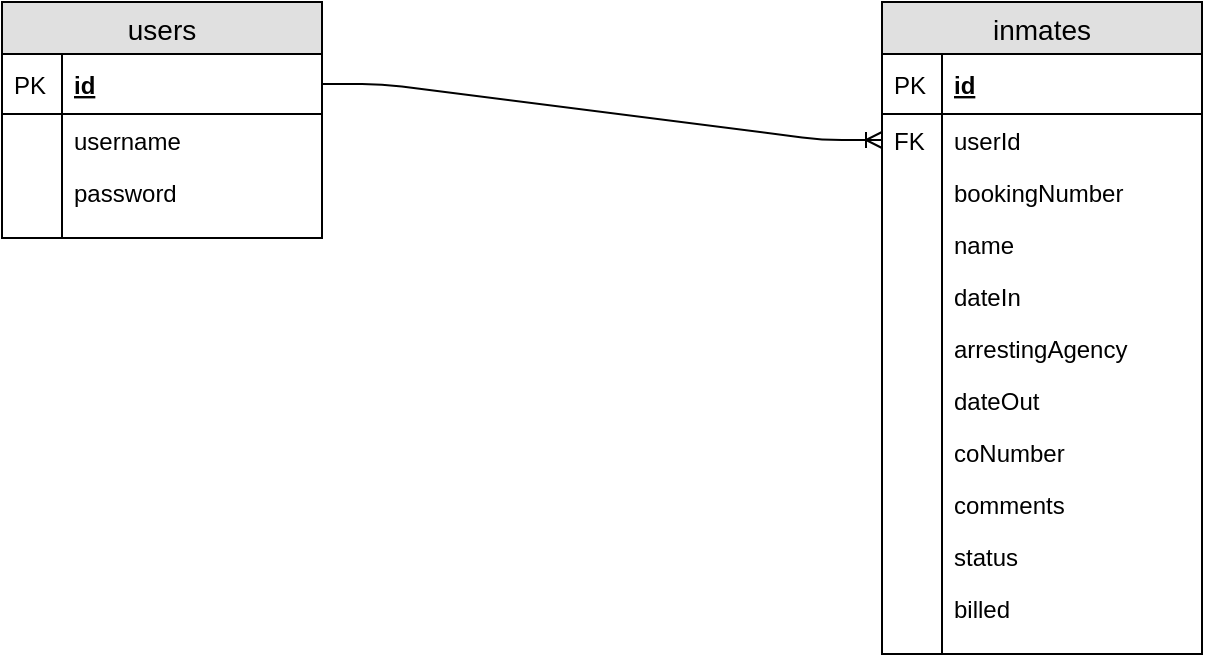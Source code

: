 <mxfile version="12.1.0" type="github" pages="1"><diagram id="BFteV822ZQREHIiYgqze" name="Page-1"><mxGraphModel dx="1094" dy="419" grid="1" gridSize="10" guides="1" tooltips="1" connect="1" arrows="1" fold="1" page="1" pageScale="1" pageWidth="850" pageHeight="1100" math="0" shadow="0"><root><mxCell id="0"/><mxCell id="1" parent="0"/><mxCell id="ht3R-z21S9EMWiLsg80p-1" value="users" style="swimlane;fontStyle=0;childLayout=stackLayout;horizontal=1;startSize=26;fillColor=#e0e0e0;horizontalStack=0;resizeParent=1;resizeParentMax=0;resizeLast=0;collapsible=1;marginBottom=0;swimlaneFillColor=#ffffff;align=center;fontSize=14;" parent="1" vertex="1"><mxGeometry x="120" y="40" width="160" height="118" as="geometry"/></mxCell><mxCell id="ht3R-z21S9EMWiLsg80p-2" value="id" style="shape=partialRectangle;top=0;left=0;right=0;bottom=1;align=left;verticalAlign=middle;fillColor=none;spacingLeft=34;spacingRight=4;overflow=hidden;rotatable=0;points=[[0,0.5],[1,0.5]];portConstraint=eastwest;dropTarget=0;fontStyle=5;fontSize=12;" parent="ht3R-z21S9EMWiLsg80p-1" vertex="1"><mxGeometry y="26" width="160" height="30" as="geometry"/></mxCell><mxCell id="ht3R-z21S9EMWiLsg80p-3" value="PK" style="shape=partialRectangle;top=0;left=0;bottom=0;fillColor=none;align=left;verticalAlign=middle;spacingLeft=4;spacingRight=4;overflow=hidden;rotatable=0;points=[];portConstraint=eastwest;part=1;fontSize=12;" parent="ht3R-z21S9EMWiLsg80p-2" vertex="1" connectable="0"><mxGeometry width="30" height="30" as="geometry"/></mxCell><mxCell id="ht3R-z21S9EMWiLsg80p-33" value="username" style="shape=partialRectangle;top=0;left=0;right=0;bottom=0;align=left;verticalAlign=top;fillColor=none;spacingLeft=34;spacingRight=4;overflow=hidden;rotatable=0;points=[[0,0.5],[1,0.5]];portConstraint=eastwest;dropTarget=0;fontSize=12;" parent="ht3R-z21S9EMWiLsg80p-1" vertex="1"><mxGeometry y="56" width="160" height="26" as="geometry"/></mxCell><mxCell id="ht3R-z21S9EMWiLsg80p-34" value="" style="shape=partialRectangle;top=0;left=0;bottom=0;fillColor=none;align=left;verticalAlign=top;spacingLeft=4;spacingRight=4;overflow=hidden;rotatable=0;points=[];portConstraint=eastwest;part=1;fontSize=12;" parent="ht3R-z21S9EMWiLsg80p-33" vertex="1" connectable="0"><mxGeometry width="30" height="26" as="geometry"/></mxCell><mxCell id="ht3R-z21S9EMWiLsg80p-35" value="password" style="shape=partialRectangle;top=0;left=0;right=0;bottom=0;align=left;verticalAlign=top;fillColor=none;spacingLeft=34;spacingRight=4;overflow=hidden;rotatable=0;points=[[0,0.5],[1,0.5]];portConstraint=eastwest;dropTarget=0;fontSize=12;" parent="ht3R-z21S9EMWiLsg80p-1" vertex="1"><mxGeometry y="82" width="160" height="26" as="geometry"/></mxCell><mxCell id="ht3R-z21S9EMWiLsg80p-36" value="" style="shape=partialRectangle;top=0;left=0;bottom=0;fillColor=none;align=left;verticalAlign=top;spacingLeft=4;spacingRight=4;overflow=hidden;rotatable=0;points=[];portConstraint=eastwest;part=1;fontSize=12;" parent="ht3R-z21S9EMWiLsg80p-35" vertex="1" connectable="0"><mxGeometry width="30" height="26" as="geometry"/></mxCell><mxCell id="ht3R-z21S9EMWiLsg80p-10" value="" style="shape=partialRectangle;top=0;left=0;right=0;bottom=0;align=left;verticalAlign=top;fillColor=none;spacingLeft=34;spacingRight=4;overflow=hidden;rotatable=0;points=[[0,0.5],[1,0.5]];portConstraint=eastwest;dropTarget=0;fontSize=12;" parent="ht3R-z21S9EMWiLsg80p-1" vertex="1"><mxGeometry y="108" width="160" height="10" as="geometry"/></mxCell><mxCell id="ht3R-z21S9EMWiLsg80p-11" value="" style="shape=partialRectangle;top=0;left=0;bottom=0;fillColor=none;align=left;verticalAlign=top;spacingLeft=4;spacingRight=4;overflow=hidden;rotatable=0;points=[];portConstraint=eastwest;part=1;fontSize=12;" parent="ht3R-z21S9EMWiLsg80p-10" vertex="1" connectable="0"><mxGeometry width="30" height="10" as="geometry"/></mxCell><mxCell id="ht3R-z21S9EMWiLsg80p-12" value="inmates" style="swimlane;fontStyle=0;childLayout=stackLayout;horizontal=1;startSize=26;fillColor=#e0e0e0;horizontalStack=0;resizeParent=1;resizeParentMax=0;resizeLast=0;collapsible=1;marginBottom=0;swimlaneFillColor=#ffffff;align=center;fontSize=14;" parent="1" vertex="1"><mxGeometry x="560" y="40" width="160" height="326" as="geometry"/></mxCell><mxCell id="ht3R-z21S9EMWiLsg80p-13" value="id" style="shape=partialRectangle;top=0;left=0;right=0;bottom=1;align=left;verticalAlign=middle;fillColor=none;spacingLeft=34;spacingRight=4;overflow=hidden;rotatable=0;points=[[0,0.5],[1,0.5]];portConstraint=eastwest;dropTarget=0;fontStyle=5;fontSize=12;" parent="ht3R-z21S9EMWiLsg80p-12" vertex="1"><mxGeometry y="26" width="160" height="30" as="geometry"/></mxCell><mxCell id="ht3R-z21S9EMWiLsg80p-14" value="PK" style="shape=partialRectangle;top=0;left=0;bottom=0;fillColor=none;align=left;verticalAlign=middle;spacingLeft=4;spacingRight=4;overflow=hidden;rotatable=0;points=[];portConstraint=eastwest;part=1;fontSize=12;" parent="ht3R-z21S9EMWiLsg80p-13" vertex="1" connectable="0"><mxGeometry width="30" height="30" as="geometry"/></mxCell><mxCell id="ht3R-z21S9EMWiLsg80p-15" value="userId" style="shape=partialRectangle;top=0;left=0;right=0;bottom=0;align=left;verticalAlign=top;fillColor=none;spacingLeft=34;spacingRight=4;overflow=hidden;rotatable=0;points=[[0,0.5],[1,0.5]];portConstraint=eastwest;dropTarget=0;fontSize=12;" parent="ht3R-z21S9EMWiLsg80p-12" vertex="1"><mxGeometry y="56" width="160" height="26" as="geometry"/></mxCell><mxCell id="ht3R-z21S9EMWiLsg80p-16" value="FK" style="shape=partialRectangle;top=0;left=0;bottom=0;fillColor=none;align=left;verticalAlign=top;spacingLeft=4;spacingRight=4;overflow=hidden;rotatable=0;points=[];portConstraint=eastwest;part=1;fontSize=12;" parent="ht3R-z21S9EMWiLsg80p-15" vertex="1" connectable="0"><mxGeometry width="30" height="26" as="geometry"/></mxCell><mxCell id="ht3R-z21S9EMWiLsg80p-17" value="bookingNumber" style="shape=partialRectangle;top=0;left=0;right=0;bottom=0;align=left;verticalAlign=top;fillColor=none;spacingLeft=34;spacingRight=4;overflow=hidden;rotatable=0;points=[[0,0.5],[1,0.5]];portConstraint=eastwest;dropTarget=0;fontSize=12;" parent="ht3R-z21S9EMWiLsg80p-12" vertex="1"><mxGeometry y="82" width="160" height="26" as="geometry"/></mxCell><mxCell id="ht3R-z21S9EMWiLsg80p-18" value="" style="shape=partialRectangle;top=0;left=0;bottom=0;fillColor=none;align=left;verticalAlign=top;spacingLeft=4;spacingRight=4;overflow=hidden;rotatable=0;points=[];portConstraint=eastwest;part=1;fontSize=12;" parent="ht3R-z21S9EMWiLsg80p-17" vertex="1" connectable="0"><mxGeometry width="30" height="26" as="geometry"/></mxCell><mxCell id="IXQxPPGBnbq7pfpCx8J2-3" value="name" style="shape=partialRectangle;top=0;left=0;right=0;bottom=0;align=left;verticalAlign=top;fillColor=none;spacingLeft=34;spacingRight=4;overflow=hidden;rotatable=0;points=[[0,0.5],[1,0.5]];portConstraint=eastwest;dropTarget=0;fontSize=12;" vertex="1" parent="ht3R-z21S9EMWiLsg80p-12"><mxGeometry y="108" width="160" height="26" as="geometry"/></mxCell><mxCell id="IXQxPPGBnbq7pfpCx8J2-4" value="" style="shape=partialRectangle;top=0;left=0;bottom=0;fillColor=none;align=left;verticalAlign=top;spacingLeft=4;spacingRight=4;overflow=hidden;rotatable=0;points=[];portConstraint=eastwest;part=1;fontSize=12;" vertex="1" connectable="0" parent="IXQxPPGBnbq7pfpCx8J2-3"><mxGeometry width="30" height="26" as="geometry"/></mxCell><mxCell id="ht3R-z21S9EMWiLsg80p-19" value="dateIn" style="shape=partialRectangle;top=0;left=0;right=0;bottom=0;align=left;verticalAlign=top;fillColor=none;spacingLeft=34;spacingRight=4;overflow=hidden;rotatable=0;points=[[0,0.5],[1,0.5]];portConstraint=eastwest;dropTarget=0;fontSize=12;" parent="ht3R-z21S9EMWiLsg80p-12" vertex="1"><mxGeometry y="134" width="160" height="26" as="geometry"/></mxCell><mxCell id="ht3R-z21S9EMWiLsg80p-20" value="" style="shape=partialRectangle;top=0;left=0;bottom=0;fillColor=none;align=left;verticalAlign=top;spacingLeft=4;spacingRight=4;overflow=hidden;rotatable=0;points=[];portConstraint=eastwest;part=1;fontSize=12;" parent="ht3R-z21S9EMWiLsg80p-19" vertex="1" connectable="0"><mxGeometry width="30" height="26" as="geometry"/></mxCell><mxCell id="ht3R-z21S9EMWiLsg80p-23" value="arrestingAgency" style="shape=partialRectangle;top=0;left=0;right=0;bottom=0;align=left;verticalAlign=top;fillColor=none;spacingLeft=34;spacingRight=4;overflow=hidden;rotatable=0;points=[[0,0.5],[1,0.5]];portConstraint=eastwest;dropTarget=0;fontSize=12;" parent="ht3R-z21S9EMWiLsg80p-12" vertex="1"><mxGeometry y="160" width="160" height="26" as="geometry"/></mxCell><mxCell id="ht3R-z21S9EMWiLsg80p-24" value="" style="shape=partialRectangle;top=0;left=0;bottom=0;fillColor=none;align=left;verticalAlign=top;spacingLeft=4;spacingRight=4;overflow=hidden;rotatable=0;points=[];portConstraint=eastwest;part=1;fontSize=12;" parent="ht3R-z21S9EMWiLsg80p-23" vertex="1" connectable="0"><mxGeometry width="30" height="26" as="geometry"/></mxCell><mxCell id="ht3R-z21S9EMWiLsg80p-27" value="dateOut" style="shape=partialRectangle;top=0;left=0;right=0;bottom=0;align=left;verticalAlign=top;fillColor=none;spacingLeft=34;spacingRight=4;overflow=hidden;rotatable=0;points=[[0,0.5],[1,0.5]];portConstraint=eastwest;dropTarget=0;fontSize=12;" parent="ht3R-z21S9EMWiLsg80p-12" vertex="1"><mxGeometry y="186" width="160" height="26" as="geometry"/></mxCell><mxCell id="ht3R-z21S9EMWiLsg80p-28" value="" style="shape=partialRectangle;top=0;left=0;bottom=0;fillColor=none;align=left;verticalAlign=top;spacingLeft=4;spacingRight=4;overflow=hidden;rotatable=0;points=[];portConstraint=eastwest;part=1;fontSize=12;" parent="ht3R-z21S9EMWiLsg80p-27" vertex="1" connectable="0"><mxGeometry width="30" height="26" as="geometry"/></mxCell><mxCell id="ht3R-z21S9EMWiLsg80p-29" value="coNumber" style="shape=partialRectangle;top=0;left=0;right=0;bottom=0;align=left;verticalAlign=top;fillColor=none;spacingLeft=34;spacingRight=4;overflow=hidden;rotatable=0;points=[[0,0.5],[1,0.5]];portConstraint=eastwest;dropTarget=0;fontSize=12;" parent="ht3R-z21S9EMWiLsg80p-12" vertex="1"><mxGeometry y="212" width="160" height="26" as="geometry"/></mxCell><mxCell id="ht3R-z21S9EMWiLsg80p-30" value="" style="shape=partialRectangle;top=0;left=0;bottom=0;fillColor=none;align=left;verticalAlign=top;spacingLeft=4;spacingRight=4;overflow=hidden;rotatable=0;points=[];portConstraint=eastwest;part=1;fontSize=12;" parent="ht3R-z21S9EMWiLsg80p-29" vertex="1" connectable="0"><mxGeometry width="30" height="26" as="geometry"/></mxCell><mxCell id="ht3R-z21S9EMWiLsg80p-31" value="comments" style="shape=partialRectangle;top=0;left=0;right=0;bottom=0;align=left;verticalAlign=top;fillColor=none;spacingLeft=34;spacingRight=4;overflow=hidden;rotatable=0;points=[[0,0.5],[1,0.5]];portConstraint=eastwest;dropTarget=0;fontSize=12;" parent="ht3R-z21S9EMWiLsg80p-12" vertex="1"><mxGeometry y="238" width="160" height="26" as="geometry"/></mxCell><mxCell id="ht3R-z21S9EMWiLsg80p-32" value="" style="shape=partialRectangle;top=0;left=0;bottom=0;fillColor=none;align=left;verticalAlign=top;spacingLeft=4;spacingRight=4;overflow=hidden;rotatable=0;points=[];portConstraint=eastwest;part=1;fontSize=12;" parent="ht3R-z21S9EMWiLsg80p-31" vertex="1" connectable="0"><mxGeometry width="30" height="26" as="geometry"/></mxCell><mxCell id="ht3R-z21S9EMWiLsg80p-25" value="status" style="shape=partialRectangle;top=0;left=0;right=0;bottom=0;align=left;verticalAlign=top;fillColor=none;spacingLeft=34;spacingRight=4;overflow=hidden;rotatable=0;points=[[0,0.5],[1,0.5]];portConstraint=eastwest;dropTarget=0;fontSize=12;" parent="ht3R-z21S9EMWiLsg80p-12" vertex="1"><mxGeometry y="264" width="160" height="26" as="geometry"/></mxCell><mxCell id="ht3R-z21S9EMWiLsg80p-26" value="" style="shape=partialRectangle;top=0;left=0;bottom=0;fillColor=none;align=left;verticalAlign=top;spacingLeft=4;spacingRight=4;overflow=hidden;rotatable=0;points=[];portConstraint=eastwest;part=1;fontSize=12;" parent="ht3R-z21S9EMWiLsg80p-25" vertex="1" connectable="0"><mxGeometry width="30" height="26" as="geometry"/></mxCell><mxCell id="IXQxPPGBnbq7pfpCx8J2-1" value="billed" style="shape=partialRectangle;top=0;left=0;right=0;bottom=0;align=left;verticalAlign=top;fillColor=none;spacingLeft=34;spacingRight=4;overflow=hidden;rotatable=0;points=[[0,0.5],[1,0.5]];portConstraint=eastwest;dropTarget=0;fontSize=12;" vertex="1" parent="ht3R-z21S9EMWiLsg80p-12"><mxGeometry y="290" width="160" height="26" as="geometry"/></mxCell><mxCell id="IXQxPPGBnbq7pfpCx8J2-2" value="" style="shape=partialRectangle;top=0;left=0;bottom=0;fillColor=none;align=left;verticalAlign=top;spacingLeft=4;spacingRight=4;overflow=hidden;rotatable=0;points=[];portConstraint=eastwest;part=1;fontSize=12;" vertex="1" connectable="0" parent="IXQxPPGBnbq7pfpCx8J2-1"><mxGeometry width="30" height="26" as="geometry"/></mxCell><mxCell id="ht3R-z21S9EMWiLsg80p-21" value="" style="shape=partialRectangle;top=0;left=0;right=0;bottom=0;align=left;verticalAlign=top;fillColor=none;spacingLeft=34;spacingRight=4;overflow=hidden;rotatable=0;points=[[0,0.5],[1,0.5]];portConstraint=eastwest;dropTarget=0;fontSize=12;" parent="ht3R-z21S9EMWiLsg80p-12" vertex="1"><mxGeometry y="316" width="160" height="10" as="geometry"/></mxCell><mxCell id="ht3R-z21S9EMWiLsg80p-22" value="" style="shape=partialRectangle;top=0;left=0;bottom=0;fillColor=none;align=left;verticalAlign=top;spacingLeft=4;spacingRight=4;overflow=hidden;rotatable=0;points=[];portConstraint=eastwest;part=1;fontSize=12;" parent="ht3R-z21S9EMWiLsg80p-21" vertex="1" connectable="0"><mxGeometry width="30" height="10" as="geometry"/></mxCell><mxCell id="ht3R-z21S9EMWiLsg80p-37" value="" style="edgeStyle=entityRelationEdgeStyle;fontSize=12;html=1;endArrow=ERoneToMany;exitX=1;exitY=0.5;exitDx=0;exitDy=0;entryX=0;entryY=0.5;entryDx=0;entryDy=0;" parent="1" source="ht3R-z21S9EMWiLsg80p-2" target="ht3R-z21S9EMWiLsg80p-15" edge="1"><mxGeometry width="100" height="100" relative="1" as="geometry"><mxPoint x="290" y="80" as="sourcePoint"/><mxPoint x="380" y="25" as="targetPoint"/></mxGeometry></mxCell></root></mxGraphModel></diagram></mxfile>